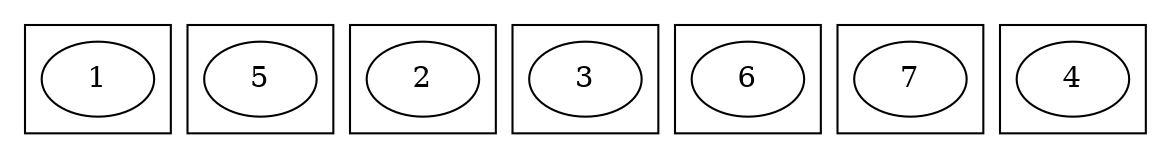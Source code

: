 strict digraph resultado_exemplo {
  subgraph cluster1 {
    1;
  }
  subgraph cluster2 {
    5;
  }
  subgraph cluster3 {
    2;
  }
  subgraph cluster4 {
    3;
  }
  subgraph cluster5 {
    6;
  }
  subgraph cluster6 {
    7;
  }
  subgraph cluster7 {
    4;
  }
}

